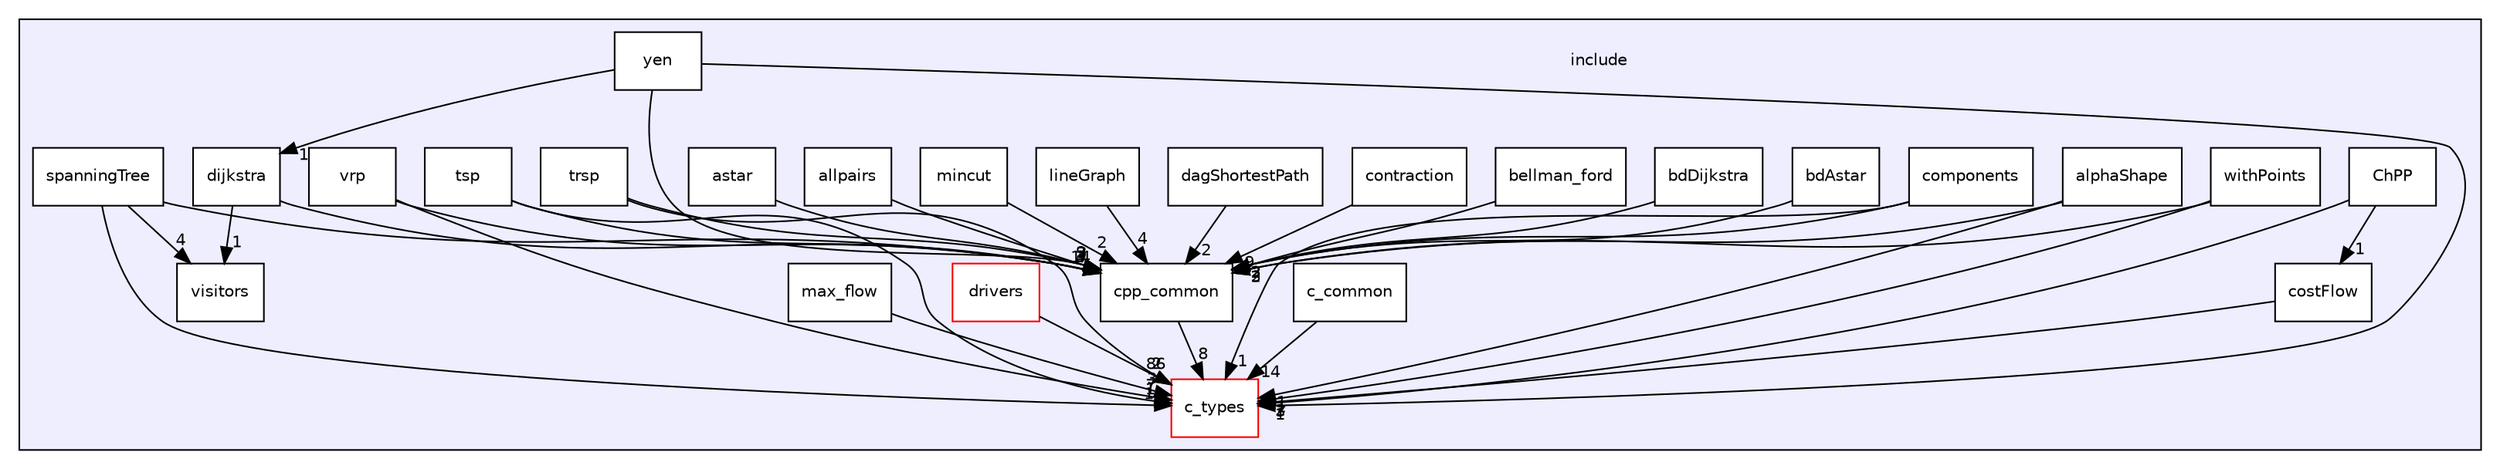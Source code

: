 digraph "include" {
  compound=true
  node [ fontsize="10", fontname="Helvetica"];
  edge [ labelfontsize="10", labelfontname="Helvetica"];
  subgraph clusterdir_d44c64559bbebec7f509842c48db8b23 {
    graph [ bgcolor="#eeeeff", pencolor="black", label="" URL="dir_d44c64559bbebec7f509842c48db8b23.html"];
    dir_d44c64559bbebec7f509842c48db8b23 [shape=plaintext label="include"];
    dir_2a5eba4d35dbcdcba215617418dd760b [shape=box label="allpairs" color="black" fillcolor="white" style="filled" URL="dir_2a5eba4d35dbcdcba215617418dd760b.html"];
    dir_3e20b768254daa43f7cafde772fd37ef [shape=box label="alphaShape" color="black" fillcolor="white" style="filled" URL="dir_3e20b768254daa43f7cafde772fd37ef.html"];
    dir_08f877d0f0222f13d9686ac041b3f592 [shape=box label="astar" color="black" fillcolor="white" style="filled" URL="dir_08f877d0f0222f13d9686ac041b3f592.html"];
    dir_3f775a8a6f61dc57a0be2ee607b843c3 [shape=box label="bdAstar" color="black" fillcolor="white" style="filled" URL="dir_3f775a8a6f61dc57a0be2ee607b843c3.html"];
    dir_5b201913bc223f0ba16175aeb00ce433 [shape=box label="bdDijkstra" color="black" fillcolor="white" style="filled" URL="dir_5b201913bc223f0ba16175aeb00ce433.html"];
    dir_a3563db749e78e10bcd094748303379c [shape=box label="bellman_ford" color="black" fillcolor="white" style="filled" URL="dir_a3563db749e78e10bcd094748303379c.html"];
    dir_9c50192407c36db226c38a2cd2bf7829 [shape=box label="c_common" color="black" fillcolor="white" style="filled" URL="dir_9c50192407c36db226c38a2cd2bf7829.html"];
    dir_d5995d5871f728649bd47ea0d6428e03 [shape=box label="c_types" color="red" fillcolor="white" style="filled" URL="dir_d5995d5871f728649bd47ea0d6428e03.html"];
    dir_81986394df033b06d7dcacb234155d9e [shape=box label="ChPP" color="black" fillcolor="white" style="filled" URL="dir_81986394df033b06d7dcacb234155d9e.html"];
    dir_d66e8d5a7776834ccee339fd5fd3e729 [shape=box label="components" color="black" fillcolor="white" style="filled" URL="dir_d66e8d5a7776834ccee339fd5fd3e729.html"];
    dir_3ab07e095ccb61e6c808a03cedc1e316 [shape=box label="contraction" color="black" fillcolor="white" style="filled" URL="dir_3ab07e095ccb61e6c808a03cedc1e316.html"];
    dir_3723da3249a14978ab6ad4139a88834a [shape=box label="costFlow" color="black" fillcolor="white" style="filled" URL="dir_3723da3249a14978ab6ad4139a88834a.html"];
    dir_f413d2883acb285bdeb0fac3ae939ed0 [shape=box label="cpp_common" color="black" fillcolor="white" style="filled" URL="dir_f413d2883acb285bdeb0fac3ae939ed0.html"];
    dir_0df034ac1feb653719cc2a8c3c303ce5 [shape=box label="dagShortestPath" color="black" fillcolor="white" style="filled" URL="dir_0df034ac1feb653719cc2a8c3c303ce5.html"];
    dir_1930df11331c7ed9b5d4e307344eb08e [shape=box label="dijkstra" color="black" fillcolor="white" style="filled" URL="dir_1930df11331c7ed9b5d4e307344eb08e.html"];
    dir_4fe5cf12322eb0f9892753dc20f1484c [shape=box label="drivers" color="red" fillcolor="white" style="filled" URL="dir_4fe5cf12322eb0f9892753dc20f1484c.html"];
    dir_2ea27f3190a114f10af15e39b0994ddc [shape=box label="lineGraph" color="black" fillcolor="white" style="filled" URL="dir_2ea27f3190a114f10af15e39b0994ddc.html"];
    dir_a7cca20e47709fcaa79084d4fecc5383 [shape=box label="max_flow" color="black" fillcolor="white" style="filled" URL="dir_a7cca20e47709fcaa79084d4fecc5383.html"];
    dir_7d01465925dd421d116b2a4a83aa52c4 [shape=box label="mincut" color="black" fillcolor="white" style="filled" URL="dir_7d01465925dd421d116b2a4a83aa52c4.html"];
    dir_af8dbe8979b2f961efcd41fe5ee5165d [shape=box label="spanningTree" color="black" fillcolor="white" style="filled" URL="dir_af8dbe8979b2f961efcd41fe5ee5165d.html"];
    dir_0d4872225ee098afcfdc70ab0dde785c [shape=box label="trsp" color="black" fillcolor="white" style="filled" URL="dir_0d4872225ee098afcfdc70ab0dde785c.html"];
    dir_2f28bc21d205d3ab5d31254f25dfd11a [shape=box label="tsp" color="black" fillcolor="white" style="filled" URL="dir_2f28bc21d205d3ab5d31254f25dfd11a.html"];
    dir_4e5658a7286517e9c5b1437feaf10aed [shape=box label="visitors" color="black" fillcolor="white" style="filled" URL="dir_4e5658a7286517e9c5b1437feaf10aed.html"];
    dir_651e52dddefd92e6e6d00bb3f78dc931 [shape=box label="vrp" color="black" fillcolor="white" style="filled" URL="dir_651e52dddefd92e6e6d00bb3f78dc931.html"];
    dir_a648d2ec153663c7371509691b513c8b [shape=box label="withPoints" color="black" fillcolor="white" style="filled" URL="dir_a648d2ec153663c7371509691b513c8b.html"];
    dir_ba2be047686aaa8bd602dca826a8a1f3 [shape=box label="yen" color="black" fillcolor="white" style="filled" URL="dir_ba2be047686aaa8bd602dca826a8a1f3.html"];
  }
  dir_a648d2ec153663c7371509691b513c8b->dir_d5995d5871f728649bd47ea0d6428e03 [headlabel="1", labeldistance=1.5 headhref="dir_000070_000023.html"];
  dir_a648d2ec153663c7371509691b513c8b->dir_f413d2883acb285bdeb0fac3ae939ed0 [headlabel="2", labeldistance=1.5 headhref="dir_000070_000013.html"];
  dir_3ab07e095ccb61e6c808a03cedc1e316->dir_f413d2883acb285bdeb0fac3ae939ed0 [headlabel="9", labeldistance=1.5 headhref="dir_000022_000013.html"];
  dir_08f877d0f0222f13d9686ac041b3f592->dir_f413d2883acb285bdeb0fac3ae939ed0 [headlabel="2", labeldistance=1.5 headhref="dir_000059_000013.html"];
  dir_7d01465925dd421d116b2a4a83aa52c4->dir_f413d2883acb285bdeb0fac3ae939ed0 [headlabel="2", labeldistance=1.5 headhref="dir_000069_000013.html"];
  dir_d66e8d5a7776834ccee339fd5fd3e729->dir_d5995d5871f728649bd47ea0d6428e03 [headlabel="1", labeldistance=1.5 headhref="dir_000024_000023.html"];
  dir_d66e8d5a7776834ccee339fd5fd3e729->dir_f413d2883acb285bdeb0fac3ae939ed0 [headlabel="2", labeldistance=1.5 headhref="dir_000024_000013.html"];
  dir_ba2be047686aaa8bd602dca826a8a1f3->dir_d5995d5871f728649bd47ea0d6428e03 [headlabel="1", labeldistance=1.5 headhref="dir_000067_000023.html"];
  dir_ba2be047686aaa8bd602dca826a8a1f3->dir_f413d2883acb285bdeb0fac3ae939ed0 [headlabel="9", labeldistance=1.5 headhref="dir_000067_000013.html"];
  dir_ba2be047686aaa8bd602dca826a8a1f3->dir_1930df11331c7ed9b5d4e307344eb08e [headlabel="1", labeldistance=1.5 headhref="dir_000067_000064.html"];
  dir_651e52dddefd92e6e6d00bb3f78dc931->dir_d5995d5871f728649bd47ea0d6428e03 [headlabel="7", labeldistance=1.5 headhref="dir_000012_000023.html"];
  dir_651e52dddefd92e6e6d00bb3f78dc931->dir_f413d2883acb285bdeb0fac3ae939ed0 [headlabel="14", labeldistance=1.5 headhref="dir_000012_000013.html"];
  dir_0df034ac1feb653719cc2a8c3c303ce5->dir_f413d2883acb285bdeb0fac3ae939ed0 [headlabel="2", labeldistance=1.5 headhref="dir_000063_000013.html"];
  dir_5b201913bc223f0ba16175aeb00ce433->dir_f413d2883acb285bdeb0fac3ae939ed0 [headlabel="2", labeldistance=1.5 headhref="dir_000061_000013.html"];
  dir_a7cca20e47709fcaa79084d4fecc5383->dir_d5995d5871f728649bd47ea0d6428e03 [headlabel="3", labeldistance=1.5 headhref="dir_000066_000023.html"];
  dir_3f775a8a6f61dc57a0be2ee607b843c3->dir_f413d2883acb285bdeb0fac3ae939ed0 [headlabel="2", labeldistance=1.5 headhref="dir_000060_000013.html"];
  dir_9c50192407c36db226c38a2cd2bf7829->dir_d5995d5871f728649bd47ea0d6428e03 [headlabel="14", labeldistance=1.5 headhref="dir_000006_000023.html"];
  dir_f413d2883acb285bdeb0fac3ae939ed0->dir_d5995d5871f728649bd47ea0d6428e03 [headlabel="8", labeldistance=1.5 headhref="dir_000013_000023.html"];
  dir_1930df11331c7ed9b5d4e307344eb08e->dir_f413d2883acb285bdeb0fac3ae939ed0 [headlabel="3", labeldistance=1.5 headhref="dir_000064_000013.html"];
  dir_1930df11331c7ed9b5d4e307344eb08e->dir_4e5658a7286517e9c5b1437feaf10aed [headlabel="1", labeldistance=1.5 headhref="dir_000064_000031.html"];
  dir_2f28bc21d205d3ab5d31254f25dfd11a->dir_d5995d5871f728649bd47ea0d6428e03 [headlabel="1", labeldistance=1.5 headhref="dir_000043_000023.html"];
  dir_2f28bc21d205d3ab5d31254f25dfd11a->dir_f413d2883acb285bdeb0fac3ae939ed0 [headlabel="4", labeldistance=1.5 headhref="dir_000043_000013.html"];
  dir_0d4872225ee098afcfdc70ab0dde785c->dir_d5995d5871f728649bd47ea0d6428e03 [headlabel="2", labeldistance=1.5 headhref="dir_000041_000023.html"];
  dir_0d4872225ee098afcfdc70ab0dde785c->dir_f413d2883acb285bdeb0fac3ae939ed0 [headlabel="3", labeldistance=1.5 headhref="dir_000041_000013.html"];
  dir_3e20b768254daa43f7cafde772fd37ef->dir_d5995d5871f728649bd47ea0d6428e03 [headlabel="1", labeldistance=1.5 headhref="dir_000058_000023.html"];
  dir_3e20b768254daa43f7cafde772fd37ef->dir_f413d2883acb285bdeb0fac3ae939ed0 [headlabel="3", labeldistance=1.5 headhref="dir_000058_000013.html"];
  dir_2a5eba4d35dbcdcba215617418dd760b->dir_f413d2883acb285bdeb0fac3ae939ed0 [headlabel="3", labeldistance=1.5 headhref="dir_000057_000013.html"];
  dir_2ea27f3190a114f10af15e39b0994ddc->dir_f413d2883acb285bdeb0fac3ae939ed0 [headlabel="4", labeldistance=1.5 headhref="dir_000068_000013.html"];
  dir_a3563db749e78e10bcd094748303379c->dir_f413d2883acb285bdeb0fac3ae939ed0 [headlabel="3", labeldistance=1.5 headhref="dir_000020_000013.html"];
  dir_3723da3249a14978ab6ad4139a88834a->dir_d5995d5871f728649bd47ea0d6428e03 [headlabel="2", labeldistance=1.5 headhref="dir_000062_000023.html"];
  dir_81986394df033b06d7dcacb234155d9e->dir_d5995d5871f728649bd47ea0d6428e03 [headlabel="3", labeldistance=1.5 headhref="dir_000065_000023.html"];
  dir_81986394df033b06d7dcacb234155d9e->dir_3723da3249a14978ab6ad4139a88834a [headlabel="1", labeldistance=1.5 headhref="dir_000065_000062.html"];
  dir_af8dbe8979b2f961efcd41fe5ee5165d->dir_d5995d5871f728649bd47ea0d6428e03 [headlabel="1", labeldistance=1.5 headhref="dir_000030_000023.html"];
  dir_af8dbe8979b2f961efcd41fe5ee5165d->dir_f413d2883acb285bdeb0fac3ae939ed0 [headlabel="3", labeldistance=1.5 headhref="dir_000030_000013.html"];
  dir_af8dbe8979b2f961efcd41fe5ee5165d->dir_4e5658a7286517e9c5b1437feaf10aed [headlabel="4", labeldistance=1.5 headhref="dir_000030_000031.html"];
  dir_4fe5cf12322eb0f9892753dc20f1484c->dir_d5995d5871f728649bd47ea0d6428e03 [headlabel="86", labeldistance=1.5 headhref="dir_000003_000023.html"];
}
